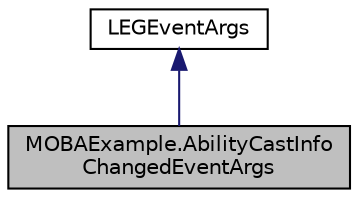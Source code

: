digraph "MOBAExample.AbilityCastInfoChangedEventArgs"
{
 // LATEX_PDF_SIZE
  edge [fontname="Helvetica",fontsize="10",labelfontname="Helvetica",labelfontsize="10"];
  node [fontname="Helvetica",fontsize="10",shape=record];
  Node1 [label="MOBAExample.AbilityCastInfo\lChangedEventArgs",height=0.2,width=0.4,color="black", fillcolor="grey75", style="filled", fontcolor="black",tooltip="When an AbilityCastInfo has been changed on attached MOBAAbilityCaster. Often AbilityCastInfo...."];
  Node2 -> Node1 [dir="back",color="midnightblue",fontsize="10",style="solid",fontname="Helvetica"];
  Node2 [label="LEGEventArgs",height=0.2,width=0.4,color="black", fillcolor="white", style="filled",URL="$classLEGS_1_1LEGEventArgs.html",tooltip="LeGS event arguments base, for all events from EventManager"];
}

